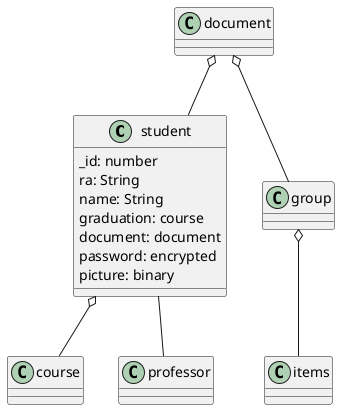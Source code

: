 @startuml
class student {
    _id: number
    ra: String
    name: String
    graduation: course
    document: document
    password: encrypted
    picture: binary
}
document o-- group
group o-- items
document o-- student
student o-- course
student -- professor 
@enduml